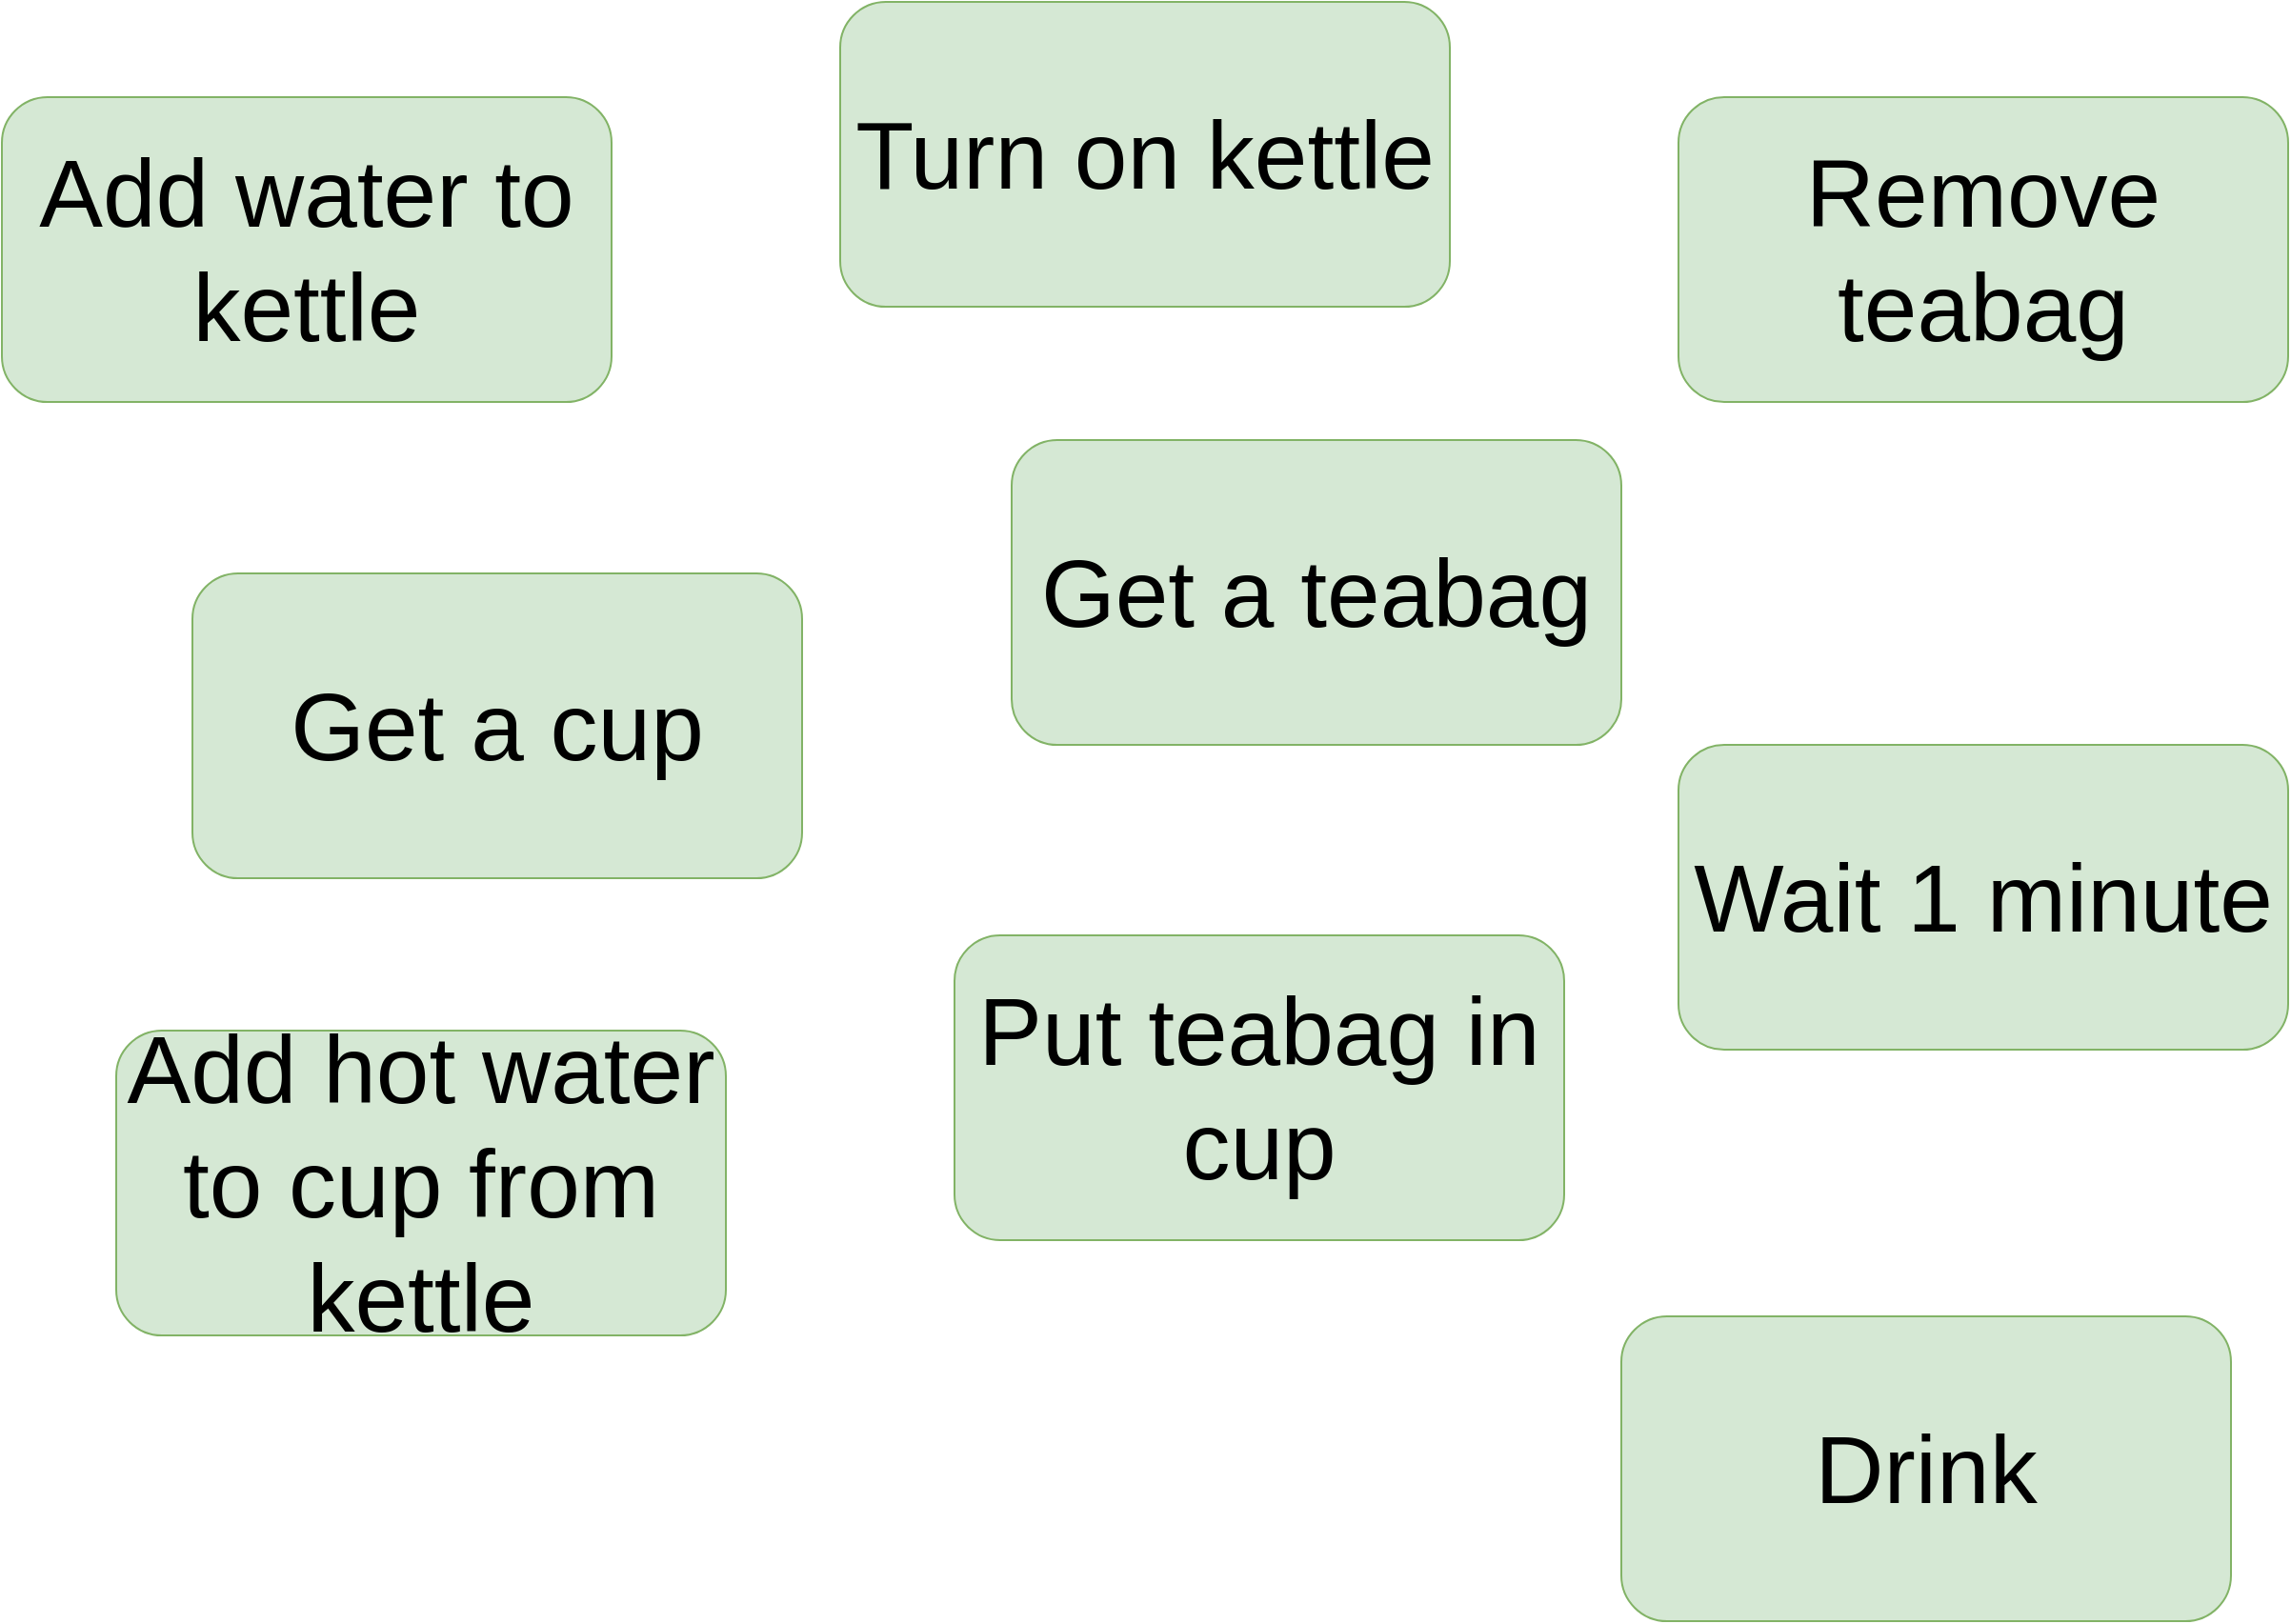<mxfile>
    <diagram id="fCimx1GJq0HXRdE6dDuQ" name="Page-1">
        <mxGraphModel dx="1585" dy="1265" grid="1" gridSize="10" guides="1" tooltips="1" connect="1" arrows="1" fold="1" page="1" pageScale="1" pageWidth="827" pageHeight="1169" math="0" shadow="0">
            <root>
                <mxCell id="0"/>
                <mxCell id="1" parent="0"/>
                <mxCell id="8" value="&lt;font style=&quot;font-size: 50px&quot;&gt;Add water to kettle&lt;/font&gt;" style="rounded=1;whiteSpace=wrap;html=1;fillColor=#d5e8d4;strokeColor=#82b366;" vertex="1" parent="1">
                    <mxGeometry x="20" y="130" width="320" height="160" as="geometry"/>
                </mxCell>
                <mxCell id="9" value="&lt;font style=&quot;font-size: 50px&quot;&gt;Turn on kettle&lt;/font&gt;" style="rounded=1;whiteSpace=wrap;html=1;fillColor=#d5e8d4;strokeColor=#82b366;" vertex="1" parent="1">
                    <mxGeometry x="460" y="80" width="320" height="160" as="geometry"/>
                </mxCell>
                <mxCell id="10" value="&lt;font style=&quot;font-size: 50px&quot;&gt;Get a cup&lt;/font&gt;" style="rounded=1;whiteSpace=wrap;html=1;fillColor=#d5e8d4;strokeColor=#82b366;" vertex="1" parent="1">
                    <mxGeometry x="120" y="380" width="320" height="160" as="geometry"/>
                </mxCell>
                <mxCell id="11" value="&lt;font style=&quot;font-size: 50px&quot;&gt;Get a teabag&lt;/font&gt;" style="rounded=1;whiteSpace=wrap;html=1;fillColor=#d5e8d4;strokeColor=#82b366;" vertex="1" parent="1">
                    <mxGeometry x="550" y="310" width="320" height="160" as="geometry"/>
                </mxCell>
                <mxCell id="12" value="&lt;font style=&quot;font-size: 50px&quot;&gt;Put teabag in cup&lt;br&gt;&lt;/font&gt;" style="rounded=1;whiteSpace=wrap;html=1;fillColor=#d5e8d4;strokeColor=#82b366;" vertex="1" parent="1">
                    <mxGeometry x="520" y="570" width="320" height="160" as="geometry"/>
                </mxCell>
                <mxCell id="13" value="&lt;font style=&quot;font-size: 50px&quot;&gt;Add hot water to cup from kettle&lt;/font&gt;" style="rounded=1;whiteSpace=wrap;html=1;fillColor=#d5e8d4;strokeColor=#82b366;" vertex="1" parent="1">
                    <mxGeometry x="80" y="620" width="320" height="160" as="geometry"/>
                </mxCell>
                <mxCell id="14" value="&lt;font style=&quot;font-size: 50px&quot;&gt;Remove teabag&lt;/font&gt;" style="rounded=1;whiteSpace=wrap;html=1;fillColor=#d5e8d4;strokeColor=#82b366;" vertex="1" parent="1">
                    <mxGeometry x="900" y="130" width="320" height="160" as="geometry"/>
                </mxCell>
                <mxCell id="15" value="&lt;font style=&quot;font-size: 50px&quot;&gt;Wait 1 minute&lt;/font&gt;" style="rounded=1;whiteSpace=wrap;html=1;fillColor=#d5e8d4;strokeColor=#82b366;" vertex="1" parent="1">
                    <mxGeometry x="900" y="470" width="320" height="160" as="geometry"/>
                </mxCell>
                <mxCell id="16" value="&lt;font style=&quot;font-size: 50px&quot;&gt;Drink&lt;/font&gt;" style="rounded=1;whiteSpace=wrap;html=1;fillColor=#d5e8d4;strokeColor=#82b366;" vertex="1" parent="1">
                    <mxGeometry x="870" y="770" width="320" height="160" as="geometry"/>
                </mxCell>
            </root>
        </mxGraphModel>
    </diagram>
</mxfile>